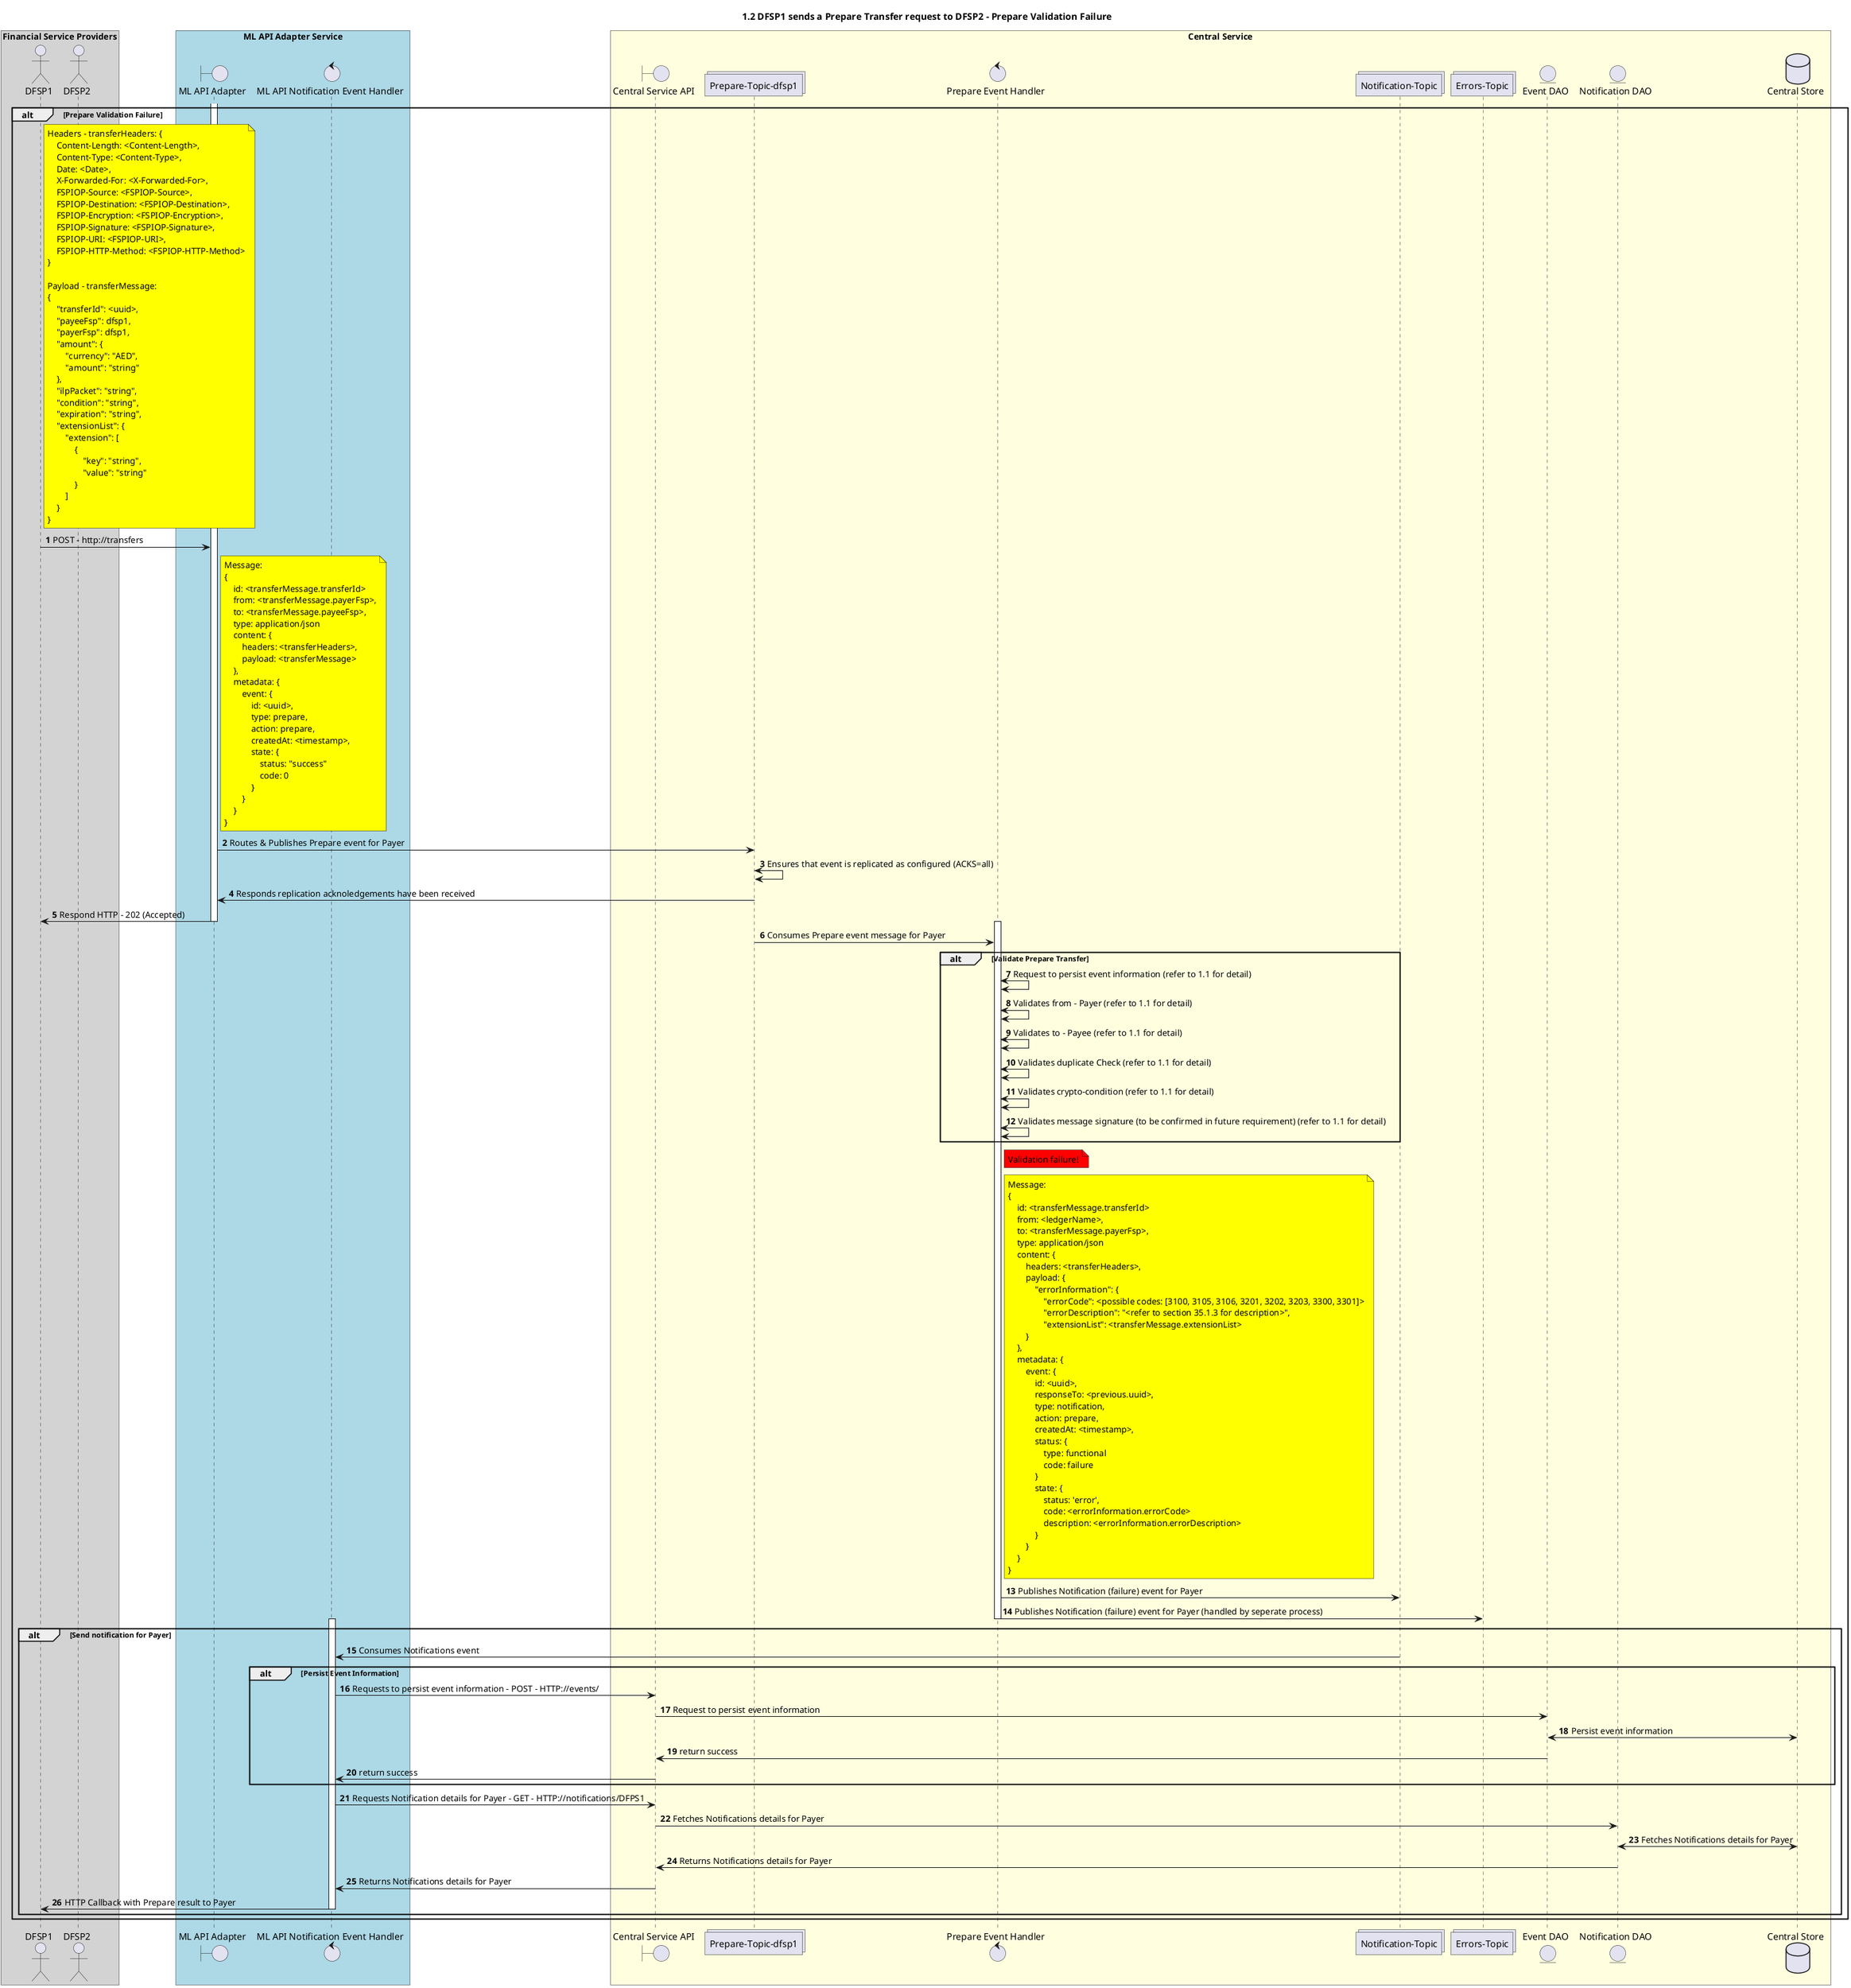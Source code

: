 @startuml
' declate title
title 1.2 DFSP1 sends a Prepare Transfer request to DFSP2 - Prepare Validation Failure

autonumber

' Actor Keys:
'   boundary - APIs/Interfaces, etc
'   collections - Kafka Topics
'   control - Kafka Consumers
'   entity - Database Access Objects
'   database - Database Persistance Store

' declare actors
actor DFSP1
actor DFSP2
boundary "ML API Adapter" as MLAPI
control "ML API Notification Event Handler" as NOTIFY_HANDLER
boundary "Central Service API" as CSAPI
collections "Prepare-Topic-dfsp1" as TOPIC_PREPARE_DFSP1
control "Prepare Event Handler" as PREP_HANDLER
' collections "Position-Topic-dfsp1" as TOPIC_POSITION_DFSP1
' control "Position Event Handler" as POS_HANDLER
' collections "Transfer-Topic" as TOPIC_TRANSFERS
' control "Transfer Event Handler" as TRANS_HANDLER
collections "Notification-Topic" as TOPIC_NOTIFICATIONS
collections "Errors-Topic" as ERRORS_NOTIFICATIONS
' entity "Position DAO" as POS_DAO
entity "Event DAO" as EVENT_DAO
' entity "Transfer DAO" as TRANS_DAO
entity "Notification DAO" as NOTIFY_DAO
database "Central Store" as DB

box "Financial Service Providers" #LightGray
	participant DFSP1
	participant DFSP2
end box

box "ML API Adapter Service" #LightBlue
	participant MLAPI
	participant NOTIFY_HANDLER
end box

box "Central Service" #LightYellow
    participant CSAPI
	participant TOPIC_PREPARE_DFSP1
    participant PREP_HANDLER
    ' participant TOPIC_POSITION_DFSP1
    ' participant POS_HANDLER
    ' participant TOPIC_TRANSFERS
    ' participant TRANS_HANDLER
    participant TOPIC_NOTIFICATIONS
    participant ERRORS_NOTIFICATIONS
    ' participant POS_DAO
    participant EVENT_DAO
    ' participant TRANS_DAO
    participant NOTIFY_DAO
    participant DB
end box

' start flow
alt Prepare Validation Failure
    activate MLAPI
    note right of DFSP1 #yellow
        Headers - transferHeaders: {
            Content-Length: <Content-Length>,
            Content-Type: <Content-Type>,
            Date: <Date>,
            X-Forwarded-For: <X-Forwarded-For>,
            FSPIOP-Source: <FSPIOP-Source>,
            FSPIOP-Destination: <FSPIOP-Destination>,
            FSPIOP-Encryption: <FSPIOP-Encryption>,
            FSPIOP-Signature: <FSPIOP-Signature>,
            FSPIOP-URI: <FSPIOP-URI>,
            FSPIOP-HTTP-Method: <FSPIOP-HTTP-Method>
        }

        Payload - transferMessage:
        {
            "transferId": <uuid>,
            "payeeFsp": dfsp1,
            "payerFsp": dfsp1,
            "amount": {
                "currency": "AED",
                "amount": "string"
            },
            "ilpPacket": "string",
            "condition": "string",
            "expiration": "string",
            "extensionList": {
                "extension": [
                    {
                        "key": "string",
                        "value": "string"
                    }
                ]
            }
        }
    end note
    DFSP1 -> MLAPI: POST - http://transfers
    note right of MLAPI #yellow
        Message:
        {
            id: <transferMessage.transferId>
            from: <transferMessage.payerFsp>,
            to: <transferMessage.payeeFsp>,
            type: application/json
            content: {
                headers: <transferHeaders>,
                payload: <transferMessage>
            },
            metadata: {
                event: {
                    id: <uuid>,
                    type: prepare,
                    action: prepare,
                    createdAt: <timestamp>,
                    state: {
                        status: "success"
                        code: 0
                    }
                }
            }
        }
    end note
    MLAPI -> TOPIC_PREPARE_DFSP1: Routes & Publishes Prepare event for Payer
    TOPIC_PREPARE_DFSP1 <-> TOPIC_PREPARE_DFSP1: Ensures that event is replicated as configured (ACKS=all)
    TOPIC_PREPARE_DFSP1 -> MLAPI: Responds replication acknoledgements have been received
    MLAPI -> DFSP1: Respond HTTP - 202 (Accepted)
    deactivate MLAPI

    activate PREP_HANDLER
    TOPIC_PREPARE_DFSP1 -> PREP_HANDLER: Consumes Prepare event message for Payer
    alt Validate Prepare Transfer
        PREP_HANDLER <-> PREP_HANDLER: Request to persist event information (refer to 1.1 for detail)
        PREP_HANDLER <-> PREP_HANDLER: Validates from - Payer (refer to 1.1 for detail)
        PREP_HANDLER <-> PREP_HANDLER: Validates to - Payee (refer to 1.1 for detail)
        PREP_HANDLER <-> PREP_HANDLER: Validates duplicate Check (refer to 1.1 for detail)
        PREP_HANDLER <-> PREP_HANDLER: Validates crypto-condition (refer to 1.1 for detail)
        PREP_HANDLER <-> PREP_HANDLER: Validates message signature (to be confirmed in future requirement) (refer to 1.1 for detail)
    end
    note right of PREP_HANDLER #red: Validation failure!
    ' PREP_HANDLER -> EVENT_DAO: Request to persist event information
    ' EVENT_DAO <-> DB: Persist event information
    ' EVENT_DAO -> PREP_HANDLER: return success
    note right of PREP_HANDLER #yellow
        Message:
        {
            id: <transferMessage.transferId>
            from: <ledgerName>,
            to: <transferMessage.payerFsp>,
            type: application/json
            content: {
                headers: <transferHeaders>,
                payload: {
                    "errorInformation": {
                        "errorCode": <possible codes: [3100, 3105, 3106, 3201, 3202, 3203, 3300, 3301]>
                        "errorDescription": "<refer to section 35.1.3 for description>",
                        "extensionList": <transferMessage.extensionList>
                }
            },
            metadata: {
                event: {
                    id: <uuid>,
                    responseTo: <previous.uuid>,
                    type: notification,
                    action: prepare,
                    createdAt: <timestamp>,
                    status: {
                        type: functional
                        code: failure
                    }
                    state: {
                        status: 'error',
                        code: <errorInformation.errorCode>
                        description: <errorInformation.errorDescription>
                    }
                }
            }
        }
    end note
    PREP_HANDLER -> TOPIC_NOTIFICATIONS: Publishes Notification (failure) event for Payer
    PREP_HANDLER -> ERRORS_NOTIFICATIONS: Publishes Notification (failure) event for Payer (handled by seperate process)
    deactivate PREP_HANDLER

    alt Send notification for Payer
        activate NOTIFY_HANDLER
        TOPIC_NOTIFICATIONS -> NOTIFY_HANDLER: Consumes Notifications event
        alt Persist Event Information
            NOTIFY_HANDLER -> CSAPI: Requests to persist event information - POST - HTTP://events/
            CSAPI -> EVENT_DAO: Request to persist event information
            EVENT_DAO <-> DB: Persist event information
            EVENT_DAO -> CSAPI: return success
            CSAPI -> NOTIFY_HANDLER: return success
        end
        NOTIFY_HANDLER -> CSAPI: Requests Notification details for Payer - GET - HTTP://notifications/DFPS1
        CSAPI -> NOTIFY_DAO: Fetches Notifications details for Payer
        NOTIFY_DAO <-> DB: Fetches Notifications details for Payer
        NOTIFY_DAO -> CSAPI: Returns Notifications details for Payer
        CSAPI -> NOTIFY_HANDLER: Returns Notifications details for Payer
        NOTIFY_HANDLER -> DFSP1: HTTP Callback with Prepare result to Payer
        deactivate NOTIFY_HANDLER
    end
end
@enduml
